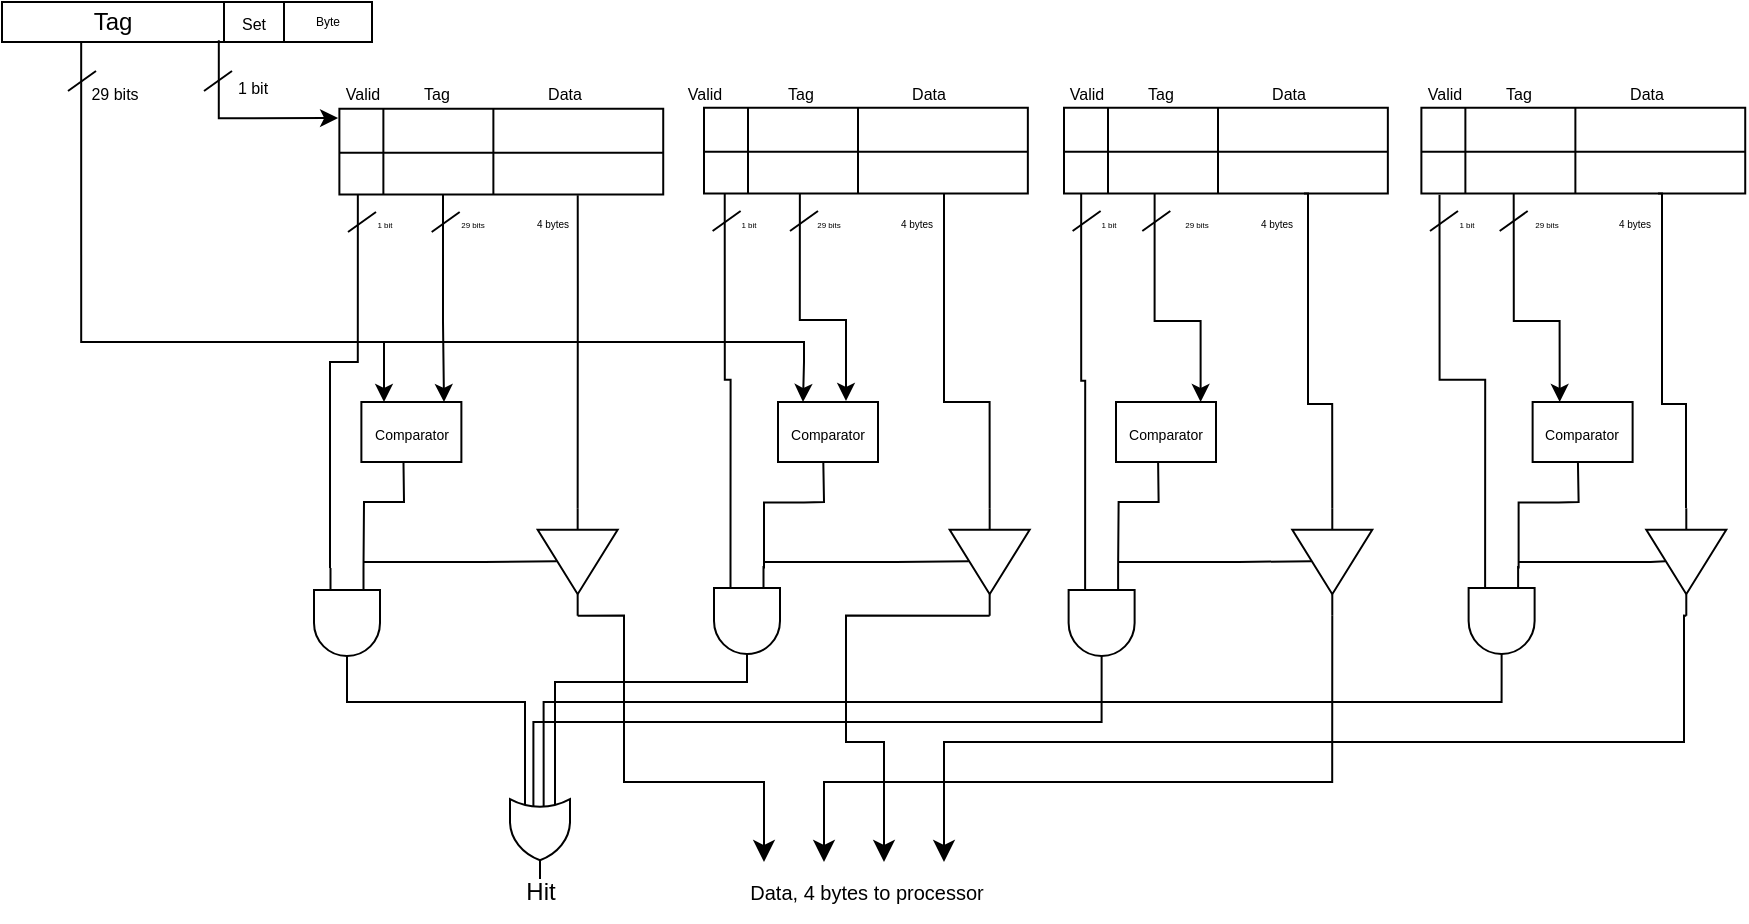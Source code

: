 <mxfile version="27.1.6">
  <diagram name="Page-1" id="LExq1lEhHm_FoBmojLbs">
    <mxGraphModel dx="992" dy="570" grid="1" gridSize="10" guides="1" tooltips="1" connect="1" arrows="1" fold="1" page="1" pageScale="1" pageWidth="850" pageHeight="1100" math="0" shadow="0">
      <root>
        <mxCell id="0" />
        <mxCell id="1" parent="0" />
        <mxCell id="OI1ush0Sum9m7_NIzRbb-33" value="" style="shape=table;startSize=0;container=1;collapsible=0;childLayout=tableLayout;" parent="1" vertex="1">
          <mxGeometry x="249" y="250" width="185" height="20" as="geometry" />
        </mxCell>
        <mxCell id="OI1ush0Sum9m7_NIzRbb-34" value="" style="shape=tableRow;horizontal=0;startSize=0;swimlaneHead=0;swimlaneBody=0;strokeColor=inherit;top=0;left=0;bottom=0;right=0;collapsible=0;dropTarget=0;fillColor=none;points=[[0,0.5],[1,0.5]];portConstraint=eastwest;" parent="OI1ush0Sum9m7_NIzRbb-33" vertex="1">
          <mxGeometry width="185" height="20" as="geometry" />
        </mxCell>
        <mxCell id="OI1ush0Sum9m7_NIzRbb-35" value="Tag" style="shape=partialRectangle;html=1;whiteSpace=wrap;connectable=0;strokeColor=inherit;overflow=hidden;fillColor=none;top=0;left=0;bottom=0;right=0;pointerEvents=1;" parent="OI1ush0Sum9m7_NIzRbb-34" vertex="1">
          <mxGeometry width="111" height="20" as="geometry">
            <mxRectangle width="111" height="20" as="alternateBounds" />
          </mxGeometry>
        </mxCell>
        <mxCell id="OI1ush0Sum9m7_NIzRbb-36" value="&lt;font style=&quot;font-size: 8px;&quot;&gt;Set&lt;/font&gt;" style="shape=partialRectangle;html=1;whiteSpace=wrap;connectable=0;strokeColor=inherit;overflow=hidden;fillColor=none;top=0;left=0;bottom=0;right=0;pointerEvents=1;" parent="OI1ush0Sum9m7_NIzRbb-34" vertex="1">
          <mxGeometry x="111" width="30" height="20" as="geometry">
            <mxRectangle width="30" height="20" as="alternateBounds" />
          </mxGeometry>
        </mxCell>
        <mxCell id="OI1ush0Sum9m7_NIzRbb-113" value="Byte" style="shape=partialRectangle;html=1;whiteSpace=wrap;connectable=0;strokeColor=inherit;overflow=hidden;fillColor=none;top=0;left=0;bottom=0;right=0;pointerEvents=1;fontSize=6;" parent="OI1ush0Sum9m7_NIzRbb-34" vertex="1">
          <mxGeometry x="141" width="44" height="20" as="geometry">
            <mxRectangle width="44" height="20" as="alternateBounds" />
          </mxGeometry>
        </mxCell>
        <mxCell id="OI1ush0Sum9m7_NIzRbb-41" value="" style="group" parent="1" vertex="1" connectable="0">
          <mxGeometry x="400" y="270" width="230" height="220" as="geometry" />
        </mxCell>
        <mxCell id="OI1ush0Sum9m7_NIzRbb-19" value="Valid" style="text;html=1;align=center;verticalAlign=middle;resizable=0;points=[];autosize=1;strokeColor=none;fillColor=none;fontSize=8;" parent="OI1ush0Sum9m7_NIzRbb-41" vertex="1">
          <mxGeometry x="9" y="16" width="40" height="20" as="geometry" />
        </mxCell>
        <mxCell id="OI1ush0Sum9m7_NIzRbb-20" value="Tag" style="text;html=1;align=center;verticalAlign=middle;resizable=0;points=[];autosize=1;strokeColor=none;fillColor=none;fontSize=8;" parent="OI1ush0Sum9m7_NIzRbb-41" vertex="1">
          <mxGeometry x="45.999" y="16" width="40" height="20" as="geometry" />
        </mxCell>
        <mxCell id="OI1ush0Sum9m7_NIzRbb-21" value="Data" style="text;html=1;align=center;verticalAlign=middle;resizable=0;points=[];autosize=1;strokeColor=none;fillColor=none;fontSize=8;" parent="OI1ush0Sum9m7_NIzRbb-41" vertex="1">
          <mxGeometry x="109.996" y="16" width="40" height="20" as="geometry" />
        </mxCell>
        <mxCell id="OI1ush0Sum9m7_NIzRbb-40" value="" style="group" parent="OI1ush0Sum9m7_NIzRbb-41" vertex="1" connectable="0">
          <mxGeometry x="17.692" y="33.333" width="212.308" height="176.667" as="geometry" />
        </mxCell>
        <mxCell id="OI1ush0Sum9m7_NIzRbb-6" value="" style="shape=table;startSize=0;container=1;collapsible=0;childLayout=tableLayout;fontSize=16;" parent="OI1ush0Sum9m7_NIzRbb-40" vertex="1">
          <mxGeometry width="161.923" height="42.889" as="geometry" />
        </mxCell>
        <mxCell id="OI1ush0Sum9m7_NIzRbb-7" value="" style="shape=tableRow;horizontal=0;startSize=0;swimlaneHead=0;swimlaneBody=0;strokeColor=inherit;top=0;left=0;bottom=0;right=0;collapsible=0;dropTarget=0;fillColor=none;points=[[0,0.5],[1,0.5]];portConstraint=eastwest;fontSize=16;" parent="OI1ush0Sum9m7_NIzRbb-6" vertex="1">
          <mxGeometry width="161.923" height="22" as="geometry" />
        </mxCell>
        <mxCell id="OI1ush0Sum9m7_NIzRbb-8" value="" style="shape=partialRectangle;html=1;whiteSpace=wrap;connectable=0;strokeColor=inherit;overflow=hidden;fillColor=none;top=0;left=0;bottom=0;right=0;pointerEvents=1;fontSize=16;" parent="OI1ush0Sum9m7_NIzRbb-7" vertex="1">
          <mxGeometry width="22" height="22" as="geometry">
            <mxRectangle width="22" height="22" as="alternateBounds" />
          </mxGeometry>
        </mxCell>
        <mxCell id="OI1ush0Sum9m7_NIzRbb-9" value="" style="shape=partialRectangle;html=1;whiteSpace=wrap;connectable=0;strokeColor=inherit;overflow=hidden;fillColor=none;top=0;left=0;bottom=0;right=0;pointerEvents=1;fontSize=16;" parent="OI1ush0Sum9m7_NIzRbb-7" vertex="1">
          <mxGeometry x="22" width="55" height="22" as="geometry">
            <mxRectangle width="55" height="22" as="alternateBounds" />
          </mxGeometry>
        </mxCell>
        <mxCell id="OI1ush0Sum9m7_NIzRbb-10" value="" style="shape=partialRectangle;html=1;whiteSpace=wrap;connectable=0;strokeColor=inherit;overflow=hidden;fillColor=none;top=0;left=0;bottom=0;right=0;pointerEvents=1;fontSize=16;" parent="OI1ush0Sum9m7_NIzRbb-7" vertex="1">
          <mxGeometry x="77" width="85" height="22" as="geometry">
            <mxRectangle width="85" height="22" as="alternateBounds" />
          </mxGeometry>
        </mxCell>
        <mxCell id="OI1ush0Sum9m7_NIzRbb-15" value="" style="shape=tableRow;horizontal=0;startSize=0;swimlaneHead=0;swimlaneBody=0;strokeColor=inherit;top=0;left=0;bottom=0;right=0;collapsible=0;dropTarget=0;fillColor=none;points=[[0,0.5],[1,0.5]];portConstraint=eastwest;fontSize=16;" parent="OI1ush0Sum9m7_NIzRbb-6" vertex="1">
          <mxGeometry y="22" width="161.923" height="21" as="geometry" />
        </mxCell>
        <mxCell id="OI1ush0Sum9m7_NIzRbb-16" value="" style="shape=partialRectangle;html=1;whiteSpace=wrap;connectable=0;strokeColor=inherit;overflow=hidden;fillColor=none;top=0;left=0;bottom=0;right=0;pointerEvents=1;fontSize=16;" parent="OI1ush0Sum9m7_NIzRbb-15" vertex="1">
          <mxGeometry width="22" height="21" as="geometry">
            <mxRectangle width="22" height="21" as="alternateBounds" />
          </mxGeometry>
        </mxCell>
        <mxCell id="OI1ush0Sum9m7_NIzRbb-17" value="" style="shape=partialRectangle;html=1;whiteSpace=wrap;connectable=0;strokeColor=inherit;overflow=hidden;fillColor=none;top=0;left=0;bottom=0;right=0;pointerEvents=1;fontSize=16;" parent="OI1ush0Sum9m7_NIzRbb-15" vertex="1">
          <mxGeometry x="22" width="55" height="21" as="geometry">
            <mxRectangle width="55" height="21" as="alternateBounds" />
          </mxGeometry>
        </mxCell>
        <mxCell id="OI1ush0Sum9m7_NIzRbb-18" value="" style="shape=partialRectangle;html=1;whiteSpace=wrap;connectable=0;strokeColor=inherit;overflow=hidden;fillColor=none;top=0;left=0;bottom=0;right=0;pointerEvents=1;fontSize=16;" parent="OI1ush0Sum9m7_NIzRbb-15" vertex="1">
          <mxGeometry x="77" width="85" height="21" as="geometry">
            <mxRectangle width="85" height="21" as="alternateBounds" />
          </mxGeometry>
        </mxCell>
        <mxCell id="OI1ush0Sum9m7_NIzRbb-3" value="&lt;font style=&quot;font-size: 7px;&quot;&gt;Comparator&lt;/font&gt;" style="rounded=0;whiteSpace=wrap;html=1;" parent="OI1ush0Sum9m7_NIzRbb-40" vertex="1">
          <mxGeometry x="10.998" y="146.667" width="50" height="30" as="geometry" />
        </mxCell>
        <mxCell id="OI1ush0Sum9m7_NIzRbb-116" value="4 bytes" style="text;html=1;align=center;verticalAlign=middle;resizable=0;points=[];autosize=1;strokeColor=none;fillColor=none;fontSize=5;" parent="OI1ush0Sum9m7_NIzRbb-40" vertex="1">
          <mxGeometry x="86.158" y="46.667" width="40" height="20" as="geometry" />
        </mxCell>
        <mxCell id="OI1ush0Sum9m7_NIzRbb-117" value="&lt;font style=&quot;font-size: 4px;&quot;&gt;1 bit&lt;/font&gt;" style="text;html=1;align=center;verticalAlign=middle;resizable=0;points=[];autosize=1;strokeColor=none;fillColor=none;fontSize=8;" parent="OI1ush0Sum9m7_NIzRbb-40" vertex="1">
          <mxGeometry x="7.308" y="46.667" width="30" height="20" as="geometry" />
        </mxCell>
        <mxCell id="OI1ush0Sum9m7_NIzRbb-118" value="" style="endArrow=none;html=1;rounded=0;" parent="OI1ush0Sum9m7_NIzRbb-40" edge="1">
          <mxGeometry width="50" height="50" relative="1" as="geometry">
            <mxPoint x="4.308" y="61.667" as="sourcePoint" />
            <mxPoint x="18.308" y="51.667" as="targetPoint" />
          </mxGeometry>
        </mxCell>
        <mxCell id="OI1ush0Sum9m7_NIzRbb-120" value="&lt;font style=&quot;font-size: 4px;&quot;&gt;29 bits&lt;/font&gt;" style="text;html=1;align=center;verticalAlign=middle;resizable=0;points=[];autosize=1;strokeColor=none;fillColor=none;fontSize=8;" parent="OI1ush0Sum9m7_NIzRbb-40" vertex="1">
          <mxGeometry x="46.158" y="46.667" width="40" height="20" as="geometry" />
        </mxCell>
        <mxCell id="OI1ush0Sum9m7_NIzRbb-119" value="" style="endArrow=none;html=1;rounded=0;" parent="OI1ush0Sum9m7_NIzRbb-40" edge="1">
          <mxGeometry width="50" height="50" relative="1" as="geometry">
            <mxPoint x="46.158" y="61.667" as="sourcePoint" />
            <mxPoint x="60.158" y="51.667" as="targetPoint" />
          </mxGeometry>
        </mxCell>
        <mxCell id="OI1ush0Sum9m7_NIzRbb-52" style="edgeStyle=orthogonalEdgeStyle;rounded=0;orthogonalLoop=1;jettySize=auto;html=1;exitX=0.32;exitY=1.007;exitDx=0;exitDy=0;exitPerimeter=0;" parent="1" edge="1" source="OI1ush0Sum9m7_NIzRbb-6">
          <mxGeometry relative="1" as="geometry">
            <mxPoint x="469.708" y="391.849" as="sourcePoint" />
            <mxPoint x="470" y="450" as="targetPoint" />
            <Array as="points">
              <mxPoint x="469" y="410" />
              <mxPoint x="470" y="410" />
            </Array>
          </mxGeometry>
        </mxCell>
        <mxCell id="OI1ush0Sum9m7_NIzRbb-53" value="" style="verticalLabelPosition=bottom;shadow=0;dashed=0;align=center;html=1;verticalAlign=top;shape=mxgraph.electrical.logic_gates.buffer2;rotation=90;" parent="1" vertex="1">
          <mxGeometry x="510.0" y="510" width="53.67" height="40" as="geometry" />
        </mxCell>
        <mxCell id="OI1ush0Sum9m7_NIzRbb-60" value="" style="endArrow=none;html=1;rounded=0;entryX=0.492;entryY=0.761;entryDx=0;entryDy=0;entryPerimeter=0;" parent="1" target="OI1ush0Sum9m7_NIzRbb-53" edge="1">
          <mxGeometry width="50" height="50" relative="1" as="geometry">
            <mxPoint x="430" y="530" as="sourcePoint" />
            <mxPoint x="564" y="531" as="targetPoint" />
            <Array as="points">
              <mxPoint x="490" y="530" />
            </Array>
          </mxGeometry>
        </mxCell>
        <mxCell id="OI1ush0Sum9m7_NIzRbb-64" value="" style="endArrow=none;html=1;rounded=0;" parent="1" edge="1">
          <mxGeometry width="50" height="50" relative="1" as="geometry">
            <mxPoint x="350" y="294.5" as="sourcePoint" />
            <mxPoint x="364" y="284.5" as="targetPoint" />
          </mxGeometry>
        </mxCell>
        <mxCell id="OI1ush0Sum9m7_NIzRbb-65" value="1 bit" style="text;html=1;align=center;verticalAlign=middle;resizable=0;points=[];autosize=1;strokeColor=none;fillColor=none;fontSize=8;" parent="1" vertex="1">
          <mxGeometry x="354" y="282.83" width="40" height="20" as="geometry" />
        </mxCell>
        <mxCell id="HSr_1RYZODbHexCvH2bF-85" style="edgeStyle=orthogonalEdgeStyle;rounded=0;orthogonalLoop=1;jettySize=auto;html=1;" edge="1" parent="1">
          <mxGeometry relative="1" as="geometry">
            <mxPoint x="440" y="450" as="targetPoint" />
            <mxPoint x="450" y="420" as="sourcePoint" />
          </mxGeometry>
        </mxCell>
        <mxCell id="OI1ush0Sum9m7_NIzRbb-68" value="29 bits" style="text;html=1;align=center;verticalAlign=middle;resizable=0;points=[];autosize=1;strokeColor=none;fillColor=none;fontSize=8;" parent="1" vertex="1">
          <mxGeometry x="280" y="285.5" width="50" height="20" as="geometry" />
        </mxCell>
        <mxCell id="OI1ush0Sum9m7_NIzRbb-69" value="" style="endArrow=none;html=1;rounded=0;" parent="1" edge="1">
          <mxGeometry width="50" height="50" relative="1" as="geometry">
            <mxPoint x="282" y="294.5" as="sourcePoint" />
            <mxPoint x="296" y="284.5" as="targetPoint" />
          </mxGeometry>
        </mxCell>
        <mxCell id="OI1ush0Sum9m7_NIzRbb-70" value="Hit" style="text;html=1;align=center;verticalAlign=middle;resizable=0;points=[];autosize=1;strokeColor=none;fillColor=none;" parent="1" vertex="1">
          <mxGeometry x="498" y="680" width="40" height="30" as="geometry" />
        </mxCell>
        <mxCell id="OI1ush0Sum9m7_NIzRbb-75" value="Data, 4 bytes to processor" style="text;html=1;align=center;verticalAlign=middle;resizable=0;points=[];autosize=1;strokeColor=none;fillColor=none;fontSize=10;" parent="1" vertex="1">
          <mxGeometry x="610.96" y="680" width="140" height="30" as="geometry" />
        </mxCell>
        <mxCell id="OI1ush0Sum9m7_NIzRbb-77" value="" style="edgeStyle=segmentEdgeStyle;endArrow=classic;html=1;curved=0;rounded=0;endSize=8;startSize=8;exitX=1;exitY=0.5;exitDx=0;exitDy=0;entryX=0.135;entryY=0.001;entryDx=0;entryDy=0;entryPerimeter=0;" parent="1" source="OI1ush0Sum9m7_NIzRbb-53" target="OI1ush0Sum9m7_NIzRbb-75" edge="1">
          <mxGeometry width="50" height="50" relative="1" as="geometry">
            <mxPoint x="555.805" y="556.835" as="sourcePoint" />
            <mxPoint x="636.997" y="680" as="targetPoint" />
            <Array as="points">
              <mxPoint x="560" y="557" />
              <mxPoint x="560" y="640" />
              <mxPoint x="630" y="640" />
              <mxPoint x="630" y="680" />
            </Array>
          </mxGeometry>
        </mxCell>
        <mxCell id="OI1ush0Sum9m7_NIzRbb-78" value="" style="verticalLabelPosition=bottom;shadow=0;dashed=0;align=center;html=1;verticalAlign=top;shape=mxgraph.electrical.logic_gates.logic_gate;operation=and;rotation=90;" parent="1" vertex="1">
          <mxGeometry x="394" y="544" width="55" height="33" as="geometry" />
        </mxCell>
        <mxCell id="OI1ush0Sum9m7_NIzRbb-80" value="" style="endArrow=none;html=1;rounded=0;entryX=0.421;entryY=0.992;entryDx=0;entryDy=0;exitX=0;exitY=0.25;exitDx=0;exitDy=0;exitPerimeter=0;entryPerimeter=0;" parent="1" source="OI1ush0Sum9m7_NIzRbb-78" edge="1">
          <mxGeometry width="50" height="50" relative="1" as="geometry">
            <mxPoint x="430.75" y="533" as="sourcePoint" />
            <mxPoint x="449.74" y="479.76" as="targetPoint" />
            <Array as="points">
              <mxPoint x="430" y="500" />
              <mxPoint x="450" y="500" />
            </Array>
          </mxGeometry>
        </mxCell>
        <mxCell id="HSr_1RYZODbHexCvH2bF-2" style="edgeStyle=orthogonalEdgeStyle;rounded=0;orthogonalLoop=1;jettySize=auto;html=1;entryX=-0.004;entryY=0.11;entryDx=0;entryDy=0;entryPerimeter=0;exitX=0.586;exitY=0.957;exitDx=0;exitDy=0;exitPerimeter=0;" edge="1" parent="1" source="OI1ush0Sum9m7_NIzRbb-34" target="OI1ush0Sum9m7_NIzRbb-6">
          <mxGeometry relative="1" as="geometry" />
        </mxCell>
        <mxCell id="HSr_1RYZODbHexCvH2bF-38" style="edgeStyle=orthogonalEdgeStyle;rounded=0;orthogonalLoop=1;jettySize=auto;html=1;exitX=0.73;exitY=0.945;exitDx=0;exitDy=0;entryX=0;entryY=0.5;entryDx=0;entryDy=0;endArrow=none;startFill=0;exitPerimeter=0;" edge="1" parent="1" source="HSr_1RYZODbHexCvH2bF-98" target="HSr_1RYZODbHexCvH2bF-66">
          <mxGeometry relative="1" as="geometry">
            <mxPoint x="741" y="449.5" as="targetPoint" />
            <mxPoint x="720.135" y="390.222" as="sourcePoint" />
            <Array as="points">
              <mxPoint x="720" y="345" />
              <mxPoint x="720" y="450" />
              <mxPoint x="743" y="450" />
            </Array>
          </mxGeometry>
        </mxCell>
        <mxCell id="HSr_1RYZODbHexCvH2bF-59" style="edgeStyle=orthogonalEdgeStyle;rounded=0;orthogonalLoop=1;jettySize=auto;html=1;exitX=0.296;exitY=0.959;exitDx=0;exitDy=0;exitPerimeter=0;" edge="1" parent="1" source="HSr_1RYZODbHexCvH2bF-98">
          <mxGeometry relative="1" as="geometry">
            <mxPoint x="647.593" y="390.946" as="sourcePoint" />
            <mxPoint x="671" y="449.5" as="targetPoint" />
            <Array as="points">
              <mxPoint x="648" y="409" />
              <mxPoint x="671" y="409" />
            </Array>
          </mxGeometry>
        </mxCell>
        <mxCell id="HSr_1RYZODbHexCvH2bF-62" value="&lt;font style=&quot;font-size: 7px;&quot;&gt;Comparator&lt;/font&gt;" style="rounded=0;whiteSpace=wrap;html=1;" vertex="1" parent="1">
          <mxGeometry x="637" y="450" width="50" height="30" as="geometry" />
        </mxCell>
        <mxCell id="HSr_1RYZODbHexCvH2bF-63" style="edgeStyle=orthogonalEdgeStyle;rounded=0;orthogonalLoop=1;jettySize=auto;html=1;exitX=0.214;exitY=1.019;exitDx=0;exitDy=0;exitPerimeter=0;entryX=0.25;entryY=0;entryDx=0;entryDy=0;" edge="1" parent="1" source="OI1ush0Sum9m7_NIzRbb-34" target="HSr_1RYZODbHexCvH2bF-62">
          <mxGeometry relative="1" as="geometry">
            <mxPoint x="590" y="430" as="targetPoint" />
            <Array as="points">
              <mxPoint x="289" y="420" />
              <mxPoint x="650" y="420" />
              <mxPoint x="650" y="430" />
            </Array>
          </mxGeometry>
        </mxCell>
        <mxCell id="OI1ush0Sum9m7_NIzRbb-28" style="edgeStyle=orthogonalEdgeStyle;rounded=0;orthogonalLoop=1;jettySize=auto;html=1;exitX=0.736;exitY=1.012;exitDx=0;exitDy=0;exitPerimeter=0;entryX=0;entryY=0.5;entryDx=0;entryDy=0;endArrow=none;startFill=0;" parent="1" source="OI1ush0Sum9m7_NIzRbb-15" edge="1" target="OI1ush0Sum9m7_NIzRbb-53">
          <mxGeometry relative="1" as="geometry">
            <mxPoint x="540" y="500" as="targetPoint" />
            <mxPoint x="526.998" y="392.222" as="sourcePoint" />
            <Array as="points">
              <mxPoint x="537" y="392" />
              <mxPoint x="537" y="392" />
            </Array>
          </mxGeometry>
        </mxCell>
        <mxCell id="HSr_1RYZODbHexCvH2bF-66" value="" style="verticalLabelPosition=bottom;shadow=0;dashed=0;align=center;html=1;verticalAlign=top;shape=mxgraph.electrical.logic_gates.buffer2;rotation=90;" vertex="1" parent="1">
          <mxGeometry x="716" y="509.995" width="53.67" height="40" as="geometry" />
        </mxCell>
        <mxCell id="HSr_1RYZODbHexCvH2bF-67" value="" style="endArrow=none;html=1;rounded=0;entryX=0.492;entryY=0.761;entryDx=0;entryDy=0;entryPerimeter=0;" edge="1" parent="1" target="HSr_1RYZODbHexCvH2bF-66">
          <mxGeometry width="50" height="50" relative="1" as="geometry">
            <mxPoint x="630" y="530" as="sourcePoint" />
            <mxPoint x="770" y="530.995" as="targetPoint" />
            <Array as="points">
              <mxPoint x="696" y="529.995" />
            </Array>
          </mxGeometry>
        </mxCell>
        <mxCell id="HSr_1RYZODbHexCvH2bF-69" value="" style="edgeStyle=segmentEdgeStyle;endArrow=classic;html=1;curved=0;rounded=0;endSize=8;startSize=8;exitX=1;exitY=0.5;exitDx=0;exitDy=0;" edge="1" parent="1" source="HSr_1RYZODbHexCvH2bF-66">
          <mxGeometry width="50" height="50" relative="1" as="geometry">
            <mxPoint x="775" y="559.995" as="sourcePoint" />
            <mxPoint x="690" y="680" as="targetPoint" />
            <Array as="points">
              <mxPoint x="671" y="557" />
              <mxPoint x="671" y="620" />
              <mxPoint x="690" y="620" />
              <mxPoint x="690" y="680" />
            </Array>
          </mxGeometry>
        </mxCell>
        <mxCell id="HSr_1RYZODbHexCvH2bF-71" value="" style="verticalLabelPosition=bottom;shadow=0;dashed=0;align=center;html=1;verticalAlign=top;shape=mxgraph.electrical.logic_gates.logic_gate;operation=and;rotation=90;" vertex="1" parent="1">
          <mxGeometry x="594" y="543.005" width="55" height="33" as="geometry" />
        </mxCell>
        <mxCell id="HSr_1RYZODbHexCvH2bF-74" value="" style="endArrow=none;html=1;rounded=0;exitX=0;exitY=0.25;exitDx=0;exitDy=0;exitPerimeter=0;entryX=0.453;entryY=0.991;entryDx=0;entryDy=0;entryPerimeter=0;" edge="1" parent="1" target="HSr_1RYZODbHexCvH2bF-62">
          <mxGeometry width="50" height="50" relative="1" as="geometry">
            <mxPoint x="630" y="533.24" as="sourcePoint" />
            <mxPoint x="660" y="480" as="targetPoint" />
            <Array as="points">
              <mxPoint x="630" y="500.24" />
              <mxPoint x="650" y="500.24" />
              <mxPoint x="660" y="500" />
            </Array>
          </mxGeometry>
        </mxCell>
        <mxCell id="HSr_1RYZODbHexCvH2bF-76" value="" style="verticalLabelPosition=bottom;shadow=0;dashed=0;align=center;html=1;verticalAlign=top;shape=mxgraph.electrical.logic_gates.logic_gate;operation=or;rotation=90;" vertex="1" parent="1">
          <mxGeometry x="494.5" y="650" width="47" height="30" as="geometry" />
        </mxCell>
        <mxCell id="HSr_1RYZODbHexCvH2bF-81" style="rounded=0;orthogonalLoop=1;jettySize=auto;html=1;entryX=0;entryY=0.25;entryDx=0;entryDy=0;entryPerimeter=0;exitX=1;exitY=0.5;exitDx=0;exitDy=0;exitPerimeter=0;endArrow=none;startFill=0;edgeStyle=orthogonalEdgeStyle;" edge="1" parent="1" source="HSr_1RYZODbHexCvH2bF-71" target="HSr_1RYZODbHexCvH2bF-76">
          <mxGeometry relative="1" as="geometry">
            <mxPoint x="610" y="590" as="sourcePoint" />
            <Array as="points">
              <mxPoint x="621" y="590" />
              <mxPoint x="525" y="590" />
            </Array>
          </mxGeometry>
        </mxCell>
        <mxCell id="HSr_1RYZODbHexCvH2bF-82" style="edgeStyle=orthogonalEdgeStyle;rounded=0;orthogonalLoop=1;jettySize=auto;html=1;entryX=0;entryY=0.75;entryDx=0;entryDy=0;entryPerimeter=0;endArrow=none;startFill=0;exitX=1;exitY=0.5;exitDx=0;exitDy=0;exitPerimeter=0;" edge="1" parent="1" source="OI1ush0Sum9m7_NIzRbb-78" target="HSr_1RYZODbHexCvH2bF-76">
          <mxGeometry relative="1" as="geometry">
            <Array as="points">
              <mxPoint x="422" y="600" />
              <mxPoint x="510" y="600" />
            </Array>
          </mxGeometry>
        </mxCell>
        <mxCell id="wfz9u2H3TXvYoYwYF7GN-1" style="edgeStyle=orthogonalEdgeStyle;rounded=0;orthogonalLoop=1;jettySize=auto;html=1;endArrow=none;startFill=0;exitX=0.057;exitY=0.995;exitDx=0;exitDy=0;exitPerimeter=0;entryX=0;entryY=0.75;entryDx=0;entryDy=0;entryPerimeter=0;" edge="1" parent="1" source="OI1ush0Sum9m7_NIzRbb-15" target="OI1ush0Sum9m7_NIzRbb-78">
          <mxGeometry relative="1" as="geometry">
            <mxPoint x="410" y="530" as="targetPoint" />
            <Array as="points">
              <mxPoint x="427" y="430" />
              <mxPoint x="413" y="430" />
              <mxPoint x="413" y="533" />
            </Array>
          </mxGeometry>
        </mxCell>
        <mxCell id="HSr_1RYZODbHexCvH2bF-90" value="Valid" style="text;html=1;align=center;verticalAlign=middle;resizable=0;points=[];autosize=1;strokeColor=none;fillColor=none;fontSize=8;" vertex="1" parent="1">
          <mxGeometry x="580" y="285.5" width="40" height="20" as="geometry" />
        </mxCell>
        <mxCell id="HSr_1RYZODbHexCvH2bF-91" value="Tag" style="text;html=1;align=center;verticalAlign=middle;resizable=0;points=[];autosize=1;strokeColor=none;fillColor=none;fontSize=8;" vertex="1" parent="1">
          <mxGeometry x="628.309" y="285.5" width="40" height="20" as="geometry" />
        </mxCell>
        <mxCell id="HSr_1RYZODbHexCvH2bF-92" value="Data" style="text;html=1;align=center;verticalAlign=middle;resizable=0;points=[];autosize=1;strokeColor=none;fillColor=none;fontSize=8;" vertex="1" parent="1">
          <mxGeometry x="692.306" y="285.5" width="40" height="20" as="geometry" />
        </mxCell>
        <mxCell id="HSr_1RYZODbHexCvH2bF-93" value="" style="shape=table;startSize=0;container=1;collapsible=0;childLayout=tableLayout;fontSize=16;" vertex="1" parent="1">
          <mxGeometry x="600.002" y="302.833" width="161.923" height="42.889" as="geometry" />
        </mxCell>
        <mxCell id="HSr_1RYZODbHexCvH2bF-94" value="" style="shape=tableRow;horizontal=0;startSize=0;swimlaneHead=0;swimlaneBody=0;strokeColor=inherit;top=0;left=0;bottom=0;right=0;collapsible=0;dropTarget=0;fillColor=none;points=[[0,0.5],[1,0.5]];portConstraint=eastwest;fontSize=16;" vertex="1" parent="HSr_1RYZODbHexCvH2bF-93">
          <mxGeometry width="161.923" height="22" as="geometry" />
        </mxCell>
        <mxCell id="HSr_1RYZODbHexCvH2bF-95" value="" style="shape=partialRectangle;html=1;whiteSpace=wrap;connectable=0;strokeColor=inherit;overflow=hidden;fillColor=none;top=0;left=0;bottom=0;right=0;pointerEvents=1;fontSize=16;" vertex="1" parent="HSr_1RYZODbHexCvH2bF-94">
          <mxGeometry width="22" height="22" as="geometry">
            <mxRectangle width="22" height="22" as="alternateBounds" />
          </mxGeometry>
        </mxCell>
        <mxCell id="HSr_1RYZODbHexCvH2bF-96" value="" style="shape=partialRectangle;html=1;whiteSpace=wrap;connectable=0;strokeColor=inherit;overflow=hidden;fillColor=none;top=0;left=0;bottom=0;right=0;pointerEvents=1;fontSize=16;" vertex="1" parent="HSr_1RYZODbHexCvH2bF-94">
          <mxGeometry x="22" width="55" height="22" as="geometry">
            <mxRectangle width="55" height="22" as="alternateBounds" />
          </mxGeometry>
        </mxCell>
        <mxCell id="HSr_1RYZODbHexCvH2bF-97" value="" style="shape=partialRectangle;html=1;whiteSpace=wrap;connectable=0;strokeColor=inherit;overflow=hidden;fillColor=none;top=0;left=0;bottom=0;right=0;pointerEvents=1;fontSize=16;" vertex="1" parent="HSr_1RYZODbHexCvH2bF-94">
          <mxGeometry x="77" width="85" height="22" as="geometry">
            <mxRectangle width="85" height="22" as="alternateBounds" />
          </mxGeometry>
        </mxCell>
        <mxCell id="HSr_1RYZODbHexCvH2bF-98" value="" style="shape=tableRow;horizontal=0;startSize=0;swimlaneHead=0;swimlaneBody=0;strokeColor=inherit;top=0;left=0;bottom=0;right=0;collapsible=0;dropTarget=0;fillColor=none;points=[[0,0.5],[1,0.5]];portConstraint=eastwest;fontSize=16;" vertex="1" parent="HSr_1RYZODbHexCvH2bF-93">
          <mxGeometry y="22" width="161.923" height="21" as="geometry" />
        </mxCell>
        <mxCell id="HSr_1RYZODbHexCvH2bF-99" value="" style="shape=partialRectangle;html=1;whiteSpace=wrap;connectable=0;strokeColor=inherit;overflow=hidden;fillColor=none;top=0;left=0;bottom=0;right=0;pointerEvents=1;fontSize=16;" vertex="1" parent="HSr_1RYZODbHexCvH2bF-98">
          <mxGeometry width="22" height="21" as="geometry">
            <mxRectangle width="22" height="21" as="alternateBounds" />
          </mxGeometry>
        </mxCell>
        <mxCell id="HSr_1RYZODbHexCvH2bF-100" value="" style="shape=partialRectangle;html=1;whiteSpace=wrap;connectable=0;strokeColor=inherit;overflow=hidden;fillColor=none;top=0;left=0;bottom=0;right=0;pointerEvents=1;fontSize=16;" vertex="1" parent="HSr_1RYZODbHexCvH2bF-98">
          <mxGeometry x="22" width="55" height="21" as="geometry">
            <mxRectangle width="55" height="21" as="alternateBounds" />
          </mxGeometry>
        </mxCell>
        <mxCell id="HSr_1RYZODbHexCvH2bF-101" value="" style="shape=partialRectangle;html=1;whiteSpace=wrap;connectable=0;strokeColor=inherit;overflow=hidden;fillColor=none;top=0;left=0;bottom=0;right=0;pointerEvents=1;fontSize=16;" vertex="1" parent="HSr_1RYZODbHexCvH2bF-98">
          <mxGeometry x="77" width="85" height="21" as="geometry">
            <mxRectangle width="85" height="21" as="alternateBounds" />
          </mxGeometry>
        </mxCell>
        <mxCell id="HSr_1RYZODbHexCvH2bF-102" value="4 bytes" style="text;html=1;align=center;verticalAlign=middle;resizable=0;points=[];autosize=1;strokeColor=none;fillColor=none;fontSize=5;" vertex="1" parent="1">
          <mxGeometry x="686.16" y="349.5" width="40" height="20" as="geometry" />
        </mxCell>
        <mxCell id="HSr_1RYZODbHexCvH2bF-103" value="&lt;font style=&quot;font-size: 4px;&quot;&gt;1 bit&lt;/font&gt;" style="text;html=1;align=center;verticalAlign=middle;resizable=0;points=[];autosize=1;strokeColor=none;fillColor=none;fontSize=8;" vertex="1" parent="1">
          <mxGeometry x="607.31" y="349.5" width="30" height="20" as="geometry" />
        </mxCell>
        <mxCell id="HSr_1RYZODbHexCvH2bF-104" value="" style="endArrow=none;html=1;rounded=0;" edge="1" parent="1">
          <mxGeometry width="50" height="50" relative="1" as="geometry">
            <mxPoint x="604.31" y="364.5" as="sourcePoint" />
            <mxPoint x="618.31" y="354.5" as="targetPoint" />
          </mxGeometry>
        </mxCell>
        <mxCell id="HSr_1RYZODbHexCvH2bF-105" value="&lt;font style=&quot;font-size: 4px;&quot;&gt;29 bits&lt;/font&gt;" style="text;html=1;align=center;verticalAlign=middle;resizable=0;points=[];autosize=1;strokeColor=none;fillColor=none;fontSize=8;" vertex="1" parent="1">
          <mxGeometry x="642" y="349.5" width="40" height="20" as="geometry" />
        </mxCell>
        <mxCell id="HSr_1RYZODbHexCvH2bF-106" value="" style="endArrow=none;html=1;rounded=0;" edge="1" parent="1">
          <mxGeometry width="50" height="50" relative="1" as="geometry">
            <mxPoint x="643" y="364.5" as="sourcePoint" />
            <mxPoint x="657" y="354.5" as="targetPoint" />
          </mxGeometry>
        </mxCell>
        <mxCell id="HSr_1RYZODbHexCvH2bF-107" value="Valid" style="text;html=1;align=center;verticalAlign=middle;resizable=0;points=[];autosize=1;strokeColor=none;fillColor=none;fontSize=8;" vertex="1" parent="1">
          <mxGeometry x="771.31" y="285.5" width="40" height="20" as="geometry" />
        </mxCell>
        <mxCell id="HSr_1RYZODbHexCvH2bF-108" value="Tag" style="text;html=1;align=center;verticalAlign=middle;resizable=0;points=[];autosize=1;strokeColor=none;fillColor=none;fontSize=8;" vertex="1" parent="1">
          <mxGeometry x="808.309" y="285.5" width="40" height="20" as="geometry" />
        </mxCell>
        <mxCell id="HSr_1RYZODbHexCvH2bF-109" value="Data" style="text;html=1;align=center;verticalAlign=middle;resizable=0;points=[];autosize=1;strokeColor=none;fillColor=none;fontSize=8;" vertex="1" parent="1">
          <mxGeometry x="872.306" y="285.5" width="40" height="20" as="geometry" />
        </mxCell>
        <mxCell id="HSr_1RYZODbHexCvH2bF-110" value="" style="shape=table;startSize=0;container=1;collapsible=0;childLayout=tableLayout;fontSize=16;" vertex="1" parent="1">
          <mxGeometry x="780.002" y="302.833" width="161.923" height="42.889" as="geometry" />
        </mxCell>
        <mxCell id="HSr_1RYZODbHexCvH2bF-111" value="" style="shape=tableRow;horizontal=0;startSize=0;swimlaneHead=0;swimlaneBody=0;strokeColor=inherit;top=0;left=0;bottom=0;right=0;collapsible=0;dropTarget=0;fillColor=none;points=[[0,0.5],[1,0.5]];portConstraint=eastwest;fontSize=16;" vertex="1" parent="HSr_1RYZODbHexCvH2bF-110">
          <mxGeometry width="161.923" height="22" as="geometry" />
        </mxCell>
        <mxCell id="HSr_1RYZODbHexCvH2bF-112" value="" style="shape=partialRectangle;html=1;whiteSpace=wrap;connectable=0;strokeColor=inherit;overflow=hidden;fillColor=none;top=0;left=0;bottom=0;right=0;pointerEvents=1;fontSize=16;" vertex="1" parent="HSr_1RYZODbHexCvH2bF-111">
          <mxGeometry width="22" height="22" as="geometry">
            <mxRectangle width="22" height="22" as="alternateBounds" />
          </mxGeometry>
        </mxCell>
        <mxCell id="HSr_1RYZODbHexCvH2bF-113" value="" style="shape=partialRectangle;html=1;whiteSpace=wrap;connectable=0;strokeColor=inherit;overflow=hidden;fillColor=none;top=0;left=0;bottom=0;right=0;pointerEvents=1;fontSize=16;" vertex="1" parent="HSr_1RYZODbHexCvH2bF-111">
          <mxGeometry x="22" width="55" height="22" as="geometry">
            <mxRectangle width="55" height="22" as="alternateBounds" />
          </mxGeometry>
        </mxCell>
        <mxCell id="HSr_1RYZODbHexCvH2bF-114" value="" style="shape=partialRectangle;html=1;whiteSpace=wrap;connectable=0;strokeColor=inherit;overflow=hidden;fillColor=none;top=0;left=0;bottom=0;right=0;pointerEvents=1;fontSize=16;" vertex="1" parent="HSr_1RYZODbHexCvH2bF-111">
          <mxGeometry x="77" width="85" height="22" as="geometry">
            <mxRectangle width="85" height="22" as="alternateBounds" />
          </mxGeometry>
        </mxCell>
        <mxCell id="HSr_1RYZODbHexCvH2bF-115" value="" style="shape=tableRow;horizontal=0;startSize=0;swimlaneHead=0;swimlaneBody=0;strokeColor=inherit;top=0;left=0;bottom=0;right=0;collapsible=0;dropTarget=0;fillColor=none;points=[[0,0.5],[1,0.5]];portConstraint=eastwest;fontSize=16;" vertex="1" parent="HSr_1RYZODbHexCvH2bF-110">
          <mxGeometry y="22" width="161.923" height="21" as="geometry" />
        </mxCell>
        <mxCell id="HSr_1RYZODbHexCvH2bF-116" value="" style="shape=partialRectangle;html=1;whiteSpace=wrap;connectable=0;strokeColor=inherit;overflow=hidden;fillColor=none;top=0;left=0;bottom=0;right=0;pointerEvents=1;fontSize=16;" vertex="1" parent="HSr_1RYZODbHexCvH2bF-115">
          <mxGeometry width="22" height="21" as="geometry">
            <mxRectangle width="22" height="21" as="alternateBounds" />
          </mxGeometry>
        </mxCell>
        <mxCell id="HSr_1RYZODbHexCvH2bF-117" value="" style="shape=partialRectangle;html=1;whiteSpace=wrap;connectable=0;strokeColor=inherit;overflow=hidden;fillColor=none;top=0;left=0;bottom=0;right=0;pointerEvents=1;fontSize=16;" vertex="1" parent="HSr_1RYZODbHexCvH2bF-115">
          <mxGeometry x="22" width="55" height="21" as="geometry">
            <mxRectangle width="55" height="21" as="alternateBounds" />
          </mxGeometry>
        </mxCell>
        <mxCell id="HSr_1RYZODbHexCvH2bF-118" value="" style="shape=partialRectangle;html=1;whiteSpace=wrap;connectable=0;strokeColor=inherit;overflow=hidden;fillColor=none;top=0;left=0;bottom=0;right=0;pointerEvents=1;fontSize=16;" vertex="1" parent="HSr_1RYZODbHexCvH2bF-115">
          <mxGeometry x="77" width="85" height="21" as="geometry">
            <mxRectangle width="85" height="21" as="alternateBounds" />
          </mxGeometry>
        </mxCell>
        <mxCell id="HSr_1RYZODbHexCvH2bF-119" value="4 bytes" style="text;html=1;align=center;verticalAlign=middle;resizable=0;points=[];autosize=1;strokeColor=none;fillColor=none;fontSize=5;" vertex="1" parent="1">
          <mxGeometry x="866.16" y="349.5" width="40" height="20" as="geometry" />
        </mxCell>
        <mxCell id="HSr_1RYZODbHexCvH2bF-120" value="&lt;font style=&quot;font-size: 4px;&quot;&gt;1 bit&lt;/font&gt;" style="text;html=1;align=center;verticalAlign=middle;resizable=0;points=[];autosize=1;strokeColor=none;fillColor=none;fontSize=8;" vertex="1" parent="1">
          <mxGeometry x="787.31" y="349.5" width="30" height="20" as="geometry" />
        </mxCell>
        <mxCell id="HSr_1RYZODbHexCvH2bF-121" value="" style="endArrow=none;html=1;rounded=0;" edge="1" parent="1">
          <mxGeometry width="50" height="50" relative="1" as="geometry">
            <mxPoint x="784.31" y="364.5" as="sourcePoint" />
            <mxPoint x="798.31" y="354.5" as="targetPoint" />
          </mxGeometry>
        </mxCell>
        <mxCell id="HSr_1RYZODbHexCvH2bF-122" value="&lt;font style=&quot;font-size: 4px;&quot;&gt;29 bits&lt;/font&gt;" style="text;html=1;align=center;verticalAlign=middle;resizable=0;points=[];autosize=1;strokeColor=none;fillColor=none;fontSize=8;" vertex="1" parent="1">
          <mxGeometry x="826.16" y="349.5" width="40" height="20" as="geometry" />
        </mxCell>
        <mxCell id="HSr_1RYZODbHexCvH2bF-123" value="" style="endArrow=none;html=1;rounded=0;" edge="1" parent="1">
          <mxGeometry width="50" height="50" relative="1" as="geometry">
            <mxPoint x="819.16" y="364.5" as="sourcePoint" />
            <mxPoint x="833.16" y="354.5" as="targetPoint" />
          </mxGeometry>
        </mxCell>
        <mxCell id="HSr_1RYZODbHexCvH2bF-124" value="Valid" style="text;html=1;align=center;verticalAlign=middle;resizable=0;points=[];autosize=1;strokeColor=none;fillColor=none;fontSize=8;" vertex="1" parent="1">
          <mxGeometry x="950" y="285.5" width="40" height="20" as="geometry" />
        </mxCell>
        <mxCell id="HSr_1RYZODbHexCvH2bF-125" value="Tag" style="text;html=1;align=center;verticalAlign=middle;resizable=0;points=[];autosize=1;strokeColor=none;fillColor=none;fontSize=8;" vertex="1" parent="1">
          <mxGeometry x="986.999" y="285.5" width="40" height="20" as="geometry" />
        </mxCell>
        <mxCell id="HSr_1RYZODbHexCvH2bF-126" value="Data" style="text;html=1;align=center;verticalAlign=middle;resizable=0;points=[];autosize=1;strokeColor=none;fillColor=none;fontSize=8;" vertex="1" parent="1">
          <mxGeometry x="1050.996" y="285.5" width="40" height="20" as="geometry" />
        </mxCell>
        <mxCell id="HSr_1RYZODbHexCvH2bF-127" value="" style="shape=table;startSize=0;container=1;collapsible=0;childLayout=tableLayout;fontSize=16;" vertex="1" parent="1">
          <mxGeometry x="958.692" y="302.833" width="161.923" height="42.889" as="geometry" />
        </mxCell>
        <mxCell id="HSr_1RYZODbHexCvH2bF-128" value="" style="shape=tableRow;horizontal=0;startSize=0;swimlaneHead=0;swimlaneBody=0;strokeColor=inherit;top=0;left=0;bottom=0;right=0;collapsible=0;dropTarget=0;fillColor=none;points=[[0,0.5],[1,0.5]];portConstraint=eastwest;fontSize=16;" vertex="1" parent="HSr_1RYZODbHexCvH2bF-127">
          <mxGeometry width="161.923" height="22" as="geometry" />
        </mxCell>
        <mxCell id="HSr_1RYZODbHexCvH2bF-129" value="" style="shape=partialRectangle;html=1;whiteSpace=wrap;connectable=0;strokeColor=inherit;overflow=hidden;fillColor=none;top=0;left=0;bottom=0;right=0;pointerEvents=1;fontSize=16;" vertex="1" parent="HSr_1RYZODbHexCvH2bF-128">
          <mxGeometry width="22" height="22" as="geometry">
            <mxRectangle width="22" height="22" as="alternateBounds" />
          </mxGeometry>
        </mxCell>
        <mxCell id="HSr_1RYZODbHexCvH2bF-130" value="" style="shape=partialRectangle;html=1;whiteSpace=wrap;connectable=0;strokeColor=inherit;overflow=hidden;fillColor=none;top=0;left=0;bottom=0;right=0;pointerEvents=1;fontSize=16;" vertex="1" parent="HSr_1RYZODbHexCvH2bF-128">
          <mxGeometry x="22" width="55" height="22" as="geometry">
            <mxRectangle width="55" height="22" as="alternateBounds" />
          </mxGeometry>
        </mxCell>
        <mxCell id="HSr_1RYZODbHexCvH2bF-131" value="" style="shape=partialRectangle;html=1;whiteSpace=wrap;connectable=0;strokeColor=inherit;overflow=hidden;fillColor=none;top=0;left=0;bottom=0;right=0;pointerEvents=1;fontSize=16;" vertex="1" parent="HSr_1RYZODbHexCvH2bF-128">
          <mxGeometry x="77" width="85" height="22" as="geometry">
            <mxRectangle width="85" height="22" as="alternateBounds" />
          </mxGeometry>
        </mxCell>
        <mxCell id="HSr_1RYZODbHexCvH2bF-132" value="" style="shape=tableRow;horizontal=0;startSize=0;swimlaneHead=0;swimlaneBody=0;strokeColor=inherit;top=0;left=0;bottom=0;right=0;collapsible=0;dropTarget=0;fillColor=none;points=[[0,0.5],[1,0.5]];portConstraint=eastwest;fontSize=16;" vertex="1" parent="HSr_1RYZODbHexCvH2bF-127">
          <mxGeometry y="22" width="161.923" height="21" as="geometry" />
        </mxCell>
        <mxCell id="HSr_1RYZODbHexCvH2bF-133" value="" style="shape=partialRectangle;html=1;whiteSpace=wrap;connectable=0;strokeColor=inherit;overflow=hidden;fillColor=none;top=0;left=0;bottom=0;right=0;pointerEvents=1;fontSize=16;" vertex="1" parent="HSr_1RYZODbHexCvH2bF-132">
          <mxGeometry width="22" height="21" as="geometry">
            <mxRectangle width="22" height="21" as="alternateBounds" />
          </mxGeometry>
        </mxCell>
        <mxCell id="HSr_1RYZODbHexCvH2bF-134" value="" style="shape=partialRectangle;html=1;whiteSpace=wrap;connectable=0;strokeColor=inherit;overflow=hidden;fillColor=none;top=0;left=0;bottom=0;right=0;pointerEvents=1;fontSize=16;" vertex="1" parent="HSr_1RYZODbHexCvH2bF-132">
          <mxGeometry x="22" width="55" height="21" as="geometry">
            <mxRectangle width="55" height="21" as="alternateBounds" />
          </mxGeometry>
        </mxCell>
        <mxCell id="HSr_1RYZODbHexCvH2bF-135" value="" style="shape=partialRectangle;html=1;whiteSpace=wrap;connectable=0;strokeColor=inherit;overflow=hidden;fillColor=none;top=0;left=0;bottom=0;right=0;pointerEvents=1;fontSize=16;" vertex="1" parent="HSr_1RYZODbHexCvH2bF-132">
          <mxGeometry x="77" width="85" height="21" as="geometry">
            <mxRectangle width="85" height="21" as="alternateBounds" />
          </mxGeometry>
        </mxCell>
        <mxCell id="HSr_1RYZODbHexCvH2bF-136" value="4 bytes" style="text;html=1;align=center;verticalAlign=middle;resizable=0;points=[];autosize=1;strokeColor=none;fillColor=none;fontSize=5;" vertex="1" parent="1">
          <mxGeometry x="1044.85" y="349.5" width="40" height="20" as="geometry" />
        </mxCell>
        <mxCell id="HSr_1RYZODbHexCvH2bF-137" value="&lt;font style=&quot;font-size: 4px;&quot;&gt;1 bit&lt;/font&gt;" style="text;html=1;align=center;verticalAlign=middle;resizable=0;points=[];autosize=1;strokeColor=none;fillColor=none;fontSize=8;" vertex="1" parent="1">
          <mxGeometry x="966" y="349.5" width="30" height="20" as="geometry" />
        </mxCell>
        <mxCell id="HSr_1RYZODbHexCvH2bF-138" value="" style="endArrow=none;html=1;rounded=0;" edge="1" parent="1">
          <mxGeometry width="50" height="50" relative="1" as="geometry">
            <mxPoint x="963" y="364.5" as="sourcePoint" />
            <mxPoint x="977" y="354.5" as="targetPoint" />
          </mxGeometry>
        </mxCell>
        <mxCell id="HSr_1RYZODbHexCvH2bF-139" value="&lt;font style=&quot;font-size: 4px;&quot;&gt;29 bits&lt;/font&gt;" style="text;html=1;align=center;verticalAlign=middle;resizable=0;points=[];autosize=1;strokeColor=none;fillColor=none;fontSize=8;" vertex="1" parent="1">
          <mxGeometry x="1000.85" y="349.5" width="40" height="20" as="geometry" />
        </mxCell>
        <mxCell id="HSr_1RYZODbHexCvH2bF-140" value="" style="endArrow=none;html=1;rounded=0;" edge="1" parent="1">
          <mxGeometry width="50" height="50" relative="1" as="geometry">
            <mxPoint x="997.85" y="364.5" as="sourcePoint" />
            <mxPoint x="1011.85" y="354.5" as="targetPoint" />
          </mxGeometry>
        </mxCell>
        <mxCell id="HSr_1RYZODbHexCvH2bF-141" style="edgeStyle=orthogonalEdgeStyle;rounded=0;orthogonalLoop=1;jettySize=auto;html=1;entryX=0;entryY=0.75;entryDx=0;entryDy=0;entryPerimeter=0;exitX=0.064;exitY=1.006;exitDx=0;exitDy=0;exitPerimeter=0;endArrow=none;startFill=0;" edge="1" parent="1" source="HSr_1RYZODbHexCvH2bF-98" target="HSr_1RYZODbHexCvH2bF-71">
          <mxGeometry relative="1" as="geometry" />
        </mxCell>
        <mxCell id="HSr_1RYZODbHexCvH2bF-142" value="&lt;font style=&quot;font-size: 7px;&quot;&gt;Comparator&lt;/font&gt;" style="rounded=0;whiteSpace=wrap;html=1;" vertex="1" parent="1">
          <mxGeometry x="806" y="450" width="50" height="30" as="geometry" />
        </mxCell>
        <mxCell id="HSr_1RYZODbHexCvH2bF-143" value="" style="verticalLabelPosition=bottom;shadow=0;dashed=0;align=center;html=1;verticalAlign=top;shape=mxgraph.electrical.logic_gates.buffer2;rotation=90;" vertex="1" parent="1">
          <mxGeometry x="887.31" y="510" width="53.67" height="40" as="geometry" />
        </mxCell>
        <mxCell id="HSr_1RYZODbHexCvH2bF-144" value="" style="endArrow=none;html=1;rounded=0;entryX=0.492;entryY=0.761;entryDx=0;entryDy=0;entryPerimeter=0;" edge="1" parent="1" target="HSr_1RYZODbHexCvH2bF-143">
          <mxGeometry width="50" height="50" relative="1" as="geometry">
            <mxPoint x="807.31" y="530" as="sourcePoint" />
            <mxPoint x="941.31" y="531" as="targetPoint" />
            <Array as="points">
              <mxPoint x="867.31" y="530" />
            </Array>
          </mxGeometry>
        </mxCell>
        <mxCell id="HSr_1RYZODbHexCvH2bF-147" value="" style="edgeStyle=segmentEdgeStyle;endArrow=classic;html=1;curved=0;rounded=0;endSize=8;startSize=8;exitX=1;exitY=0.5;exitDx=0;exitDy=0;" edge="1" parent="1" source="HSr_1RYZODbHexCvH2bF-143" target="OI1ush0Sum9m7_NIzRbb-75">
          <mxGeometry width="50" height="50" relative="1" as="geometry">
            <mxPoint x="933.115" y="556.835" as="sourcePoint" />
            <mxPoint x="684" y="679" as="targetPoint" />
            <Array as="points">
              <mxPoint x="914" y="640" />
              <mxPoint x="660" y="640" />
            </Array>
          </mxGeometry>
        </mxCell>
        <mxCell id="HSr_1RYZODbHexCvH2bF-148" value="" style="verticalLabelPosition=bottom;shadow=0;dashed=0;align=center;html=1;verticalAlign=top;shape=mxgraph.electrical.logic_gates.logic_gate;operation=and;rotation=90;" vertex="1" parent="1">
          <mxGeometry x="771.31" y="544" width="55" height="33" as="geometry" />
        </mxCell>
        <mxCell id="HSr_1RYZODbHexCvH2bF-149" value="" style="endArrow=none;html=1;rounded=0;entryX=0.421;entryY=0.992;entryDx=0;entryDy=0;exitX=0;exitY=0.25;exitDx=0;exitDy=0;exitPerimeter=0;entryPerimeter=0;" edge="1" parent="1" source="HSr_1RYZODbHexCvH2bF-148">
          <mxGeometry width="50" height="50" relative="1" as="geometry">
            <mxPoint x="808.06" y="533" as="sourcePoint" />
            <mxPoint x="827.05" y="479.76" as="targetPoint" />
            <Array as="points">
              <mxPoint x="807.31" y="500" />
              <mxPoint x="827.31" y="500" />
            </Array>
          </mxGeometry>
        </mxCell>
        <mxCell id="HSr_1RYZODbHexCvH2bF-150" value="&lt;font style=&quot;font-size: 7px;&quot;&gt;Comparator&lt;/font&gt;" style="rounded=0;whiteSpace=wrap;html=1;" vertex="1" parent="1">
          <mxGeometry x="1014.31" y="450" width="50" height="30" as="geometry" />
        </mxCell>
        <mxCell id="HSr_1RYZODbHexCvH2bF-151" value="" style="verticalLabelPosition=bottom;shadow=0;dashed=0;align=center;html=1;verticalAlign=top;shape=mxgraph.electrical.logic_gates.buffer2;rotation=90;" vertex="1" parent="1">
          <mxGeometry x="1064.31" y="509.995" width="53.67" height="40" as="geometry" />
        </mxCell>
        <mxCell id="HSr_1RYZODbHexCvH2bF-152" value="" style="endArrow=none;html=1;rounded=0;entryX=0.492;entryY=0.761;entryDx=0;entryDy=0;entryPerimeter=0;" edge="1" parent="1" target="HSr_1RYZODbHexCvH2bF-151">
          <mxGeometry width="50" height="50" relative="1" as="geometry">
            <mxPoint x="1007.31" y="530" as="sourcePoint" />
            <mxPoint x="1147.31" y="530.995" as="targetPoint" />
            <Array as="points">
              <mxPoint x="1073.31" y="529.995" />
            </Array>
          </mxGeometry>
        </mxCell>
        <mxCell id="HSr_1RYZODbHexCvH2bF-153" value="" style="edgeStyle=segmentEdgeStyle;endArrow=classic;html=1;curved=0;rounded=0;endSize=8;startSize=8;exitX=1;exitY=0.5;exitDx=0;exitDy=0;" edge="1" parent="1" source="HSr_1RYZODbHexCvH2bF-151">
          <mxGeometry width="50" height="50" relative="1" as="geometry">
            <mxPoint x="1152.31" y="559.995" as="sourcePoint" />
            <mxPoint x="720" y="680" as="targetPoint" />
            <Array as="points">
              <mxPoint x="1090" y="557" />
              <mxPoint x="1090" y="620" />
              <mxPoint x="720" y="620" />
            </Array>
          </mxGeometry>
        </mxCell>
        <mxCell id="HSr_1RYZODbHexCvH2bF-154" value="" style="verticalLabelPosition=bottom;shadow=0;dashed=0;align=center;html=1;verticalAlign=top;shape=mxgraph.electrical.logic_gates.logic_gate;operation=and;rotation=90;" vertex="1" parent="1">
          <mxGeometry x="971.31" y="543.005" width="55" height="33" as="geometry" />
        </mxCell>
        <mxCell id="HSr_1RYZODbHexCvH2bF-155" value="" style="endArrow=none;html=1;rounded=0;exitX=0;exitY=0.25;exitDx=0;exitDy=0;exitPerimeter=0;entryX=0.453;entryY=0.991;entryDx=0;entryDy=0;entryPerimeter=0;" edge="1" parent="1" target="HSr_1RYZODbHexCvH2bF-150">
          <mxGeometry width="50" height="50" relative="1" as="geometry">
            <mxPoint x="1007.31" y="533.24" as="sourcePoint" />
            <mxPoint x="1037.31" y="480" as="targetPoint" />
            <Array as="points">
              <mxPoint x="1007.31" y="500.24" />
              <mxPoint x="1027.31" y="500.24" />
              <mxPoint x="1037.31" y="500" />
            </Array>
          </mxGeometry>
        </mxCell>
        <mxCell id="HSr_1RYZODbHexCvH2bF-157" style="rounded=0;orthogonalLoop=1;jettySize=auto;html=1;entryX=0.235;entryY=0.439;entryDx=0;entryDy=0;entryPerimeter=0;exitX=1;exitY=0.5;exitDx=0;exitDy=0;exitPerimeter=0;endArrow=none;startFill=0;edgeStyle=orthogonalEdgeStyle;" edge="1" parent="1" source="HSr_1RYZODbHexCvH2bF-154" target="HSr_1RYZODbHexCvH2bF-76">
          <mxGeometry relative="1" as="geometry">
            <mxPoint x="987.31" y="590" as="sourcePoint" />
            <Array as="points">
              <mxPoint x="999" y="600" />
              <mxPoint x="520" y="600" />
            </Array>
            <mxPoint x="902.81" y="611.5" as="targetPoint" />
          </mxGeometry>
        </mxCell>
        <mxCell id="HSr_1RYZODbHexCvH2bF-160" style="edgeStyle=orthogonalEdgeStyle;rounded=0;orthogonalLoop=1;jettySize=auto;html=1;exitX=0.296;exitY=0.959;exitDx=0;exitDy=0;exitPerimeter=0;" edge="1" parent="1">
          <mxGeometry relative="1" as="geometry">
            <mxPoint x="825.31" y="345.5" as="sourcePoint" />
            <mxPoint x="848.31" y="450" as="targetPoint" />
            <Array as="points">
              <mxPoint x="825.31" y="409.5" />
              <mxPoint x="848.31" y="409.5" />
            </Array>
          </mxGeometry>
        </mxCell>
        <mxCell id="HSr_1RYZODbHexCvH2bF-161" style="edgeStyle=orthogonalEdgeStyle;rounded=0;orthogonalLoop=1;jettySize=auto;html=1;entryX=0;entryY=0.75;entryDx=0;entryDy=0;entryPerimeter=0;exitX=0.053;exitY=0.982;exitDx=0;exitDy=0;exitPerimeter=0;endArrow=none;startFill=0;" edge="1" parent="1" source="HSr_1RYZODbHexCvH2bF-115" target="HSr_1RYZODbHexCvH2bF-148">
          <mxGeometry relative="1" as="geometry">
            <mxPoint x="770" y="430" as="sourcePoint" />
            <mxPoint x="773" y="616" as="targetPoint" />
          </mxGeometry>
        </mxCell>
        <mxCell id="HSr_1RYZODbHexCvH2bF-162" style="edgeStyle=orthogonalEdgeStyle;rounded=0;orthogonalLoop=1;jettySize=auto;html=1;entryX=0;entryY=0.75;entryDx=0;entryDy=0;entryPerimeter=0;exitX=0.056;exitY=1.025;exitDx=0;exitDy=0;exitPerimeter=0;endArrow=none;startFill=0;" edge="1" parent="1" source="HSr_1RYZODbHexCvH2bF-132" target="HSr_1RYZODbHexCvH2bF-154">
          <mxGeometry relative="1" as="geometry">
            <mxPoint x="945" y="369.5" as="sourcePoint" />
            <mxPoint x="947" y="557.5" as="targetPoint" />
          </mxGeometry>
        </mxCell>
        <mxCell id="HSr_1RYZODbHexCvH2bF-163" style="edgeStyle=orthogonalEdgeStyle;rounded=0;orthogonalLoop=1;jettySize=auto;html=1;exitX=0.296;exitY=0.959;exitDx=0;exitDy=0;exitPerimeter=0;" edge="1" parent="1">
          <mxGeometry relative="1" as="geometry">
            <mxPoint x="1004.85" y="345.5" as="sourcePoint" />
            <mxPoint x="1027.85" y="450" as="targetPoint" />
            <Array as="points">
              <mxPoint x="1004.85" y="409.5" />
              <mxPoint x="1027.85" y="409.5" />
            </Array>
          </mxGeometry>
        </mxCell>
        <mxCell id="HSr_1RYZODbHexCvH2bF-164" style="edgeStyle=orthogonalEdgeStyle;rounded=0;orthogonalLoop=1;jettySize=auto;html=1;exitX=0.73;exitY=0.945;exitDx=0;exitDy=0;entryX=0;entryY=0.5;entryDx=0;entryDy=0;endArrow=none;startFill=0;exitPerimeter=0;" edge="1" parent="1" target="HSr_1RYZODbHexCvH2bF-143">
          <mxGeometry relative="1" as="geometry">
            <mxPoint x="925" y="503.72" as="targetPoint" />
            <mxPoint x="900" y="345.72" as="sourcePoint" />
            <Array as="points">
              <mxPoint x="902" y="346" />
              <mxPoint x="902" y="451" />
              <mxPoint x="914" y="451" />
            </Array>
          </mxGeometry>
        </mxCell>
        <mxCell id="HSr_1RYZODbHexCvH2bF-165" style="edgeStyle=orthogonalEdgeStyle;rounded=0;orthogonalLoop=1;jettySize=auto;html=1;exitX=0.73;exitY=0.945;exitDx=0;exitDy=0;entryX=0;entryY=0.5;entryDx=0;entryDy=0;endArrow=none;startFill=0;exitPerimeter=0;" edge="1" parent="1">
          <mxGeometry relative="1" as="geometry">
            <mxPoint x="1091" y="503" as="targetPoint" />
            <mxPoint x="1077" y="345.72" as="sourcePoint" />
            <Array as="points">
              <mxPoint x="1079" y="346" />
              <mxPoint x="1079" y="451" />
              <mxPoint x="1091" y="451" />
            </Array>
          </mxGeometry>
        </mxCell>
        <mxCell id="HSr_1RYZODbHexCvH2bF-166" style="edgeStyle=orthogonalEdgeStyle;rounded=0;orthogonalLoop=1;jettySize=auto;html=1;entryX=0.228;entryY=0.61;entryDx=0;entryDy=0;entryPerimeter=0;endArrow=none;startFill=0;" edge="1" parent="1" source="HSr_1RYZODbHexCvH2bF-148" target="HSr_1RYZODbHexCvH2bF-76">
          <mxGeometry relative="1" as="geometry">
            <Array as="points">
              <mxPoint x="799" y="610" />
              <mxPoint x="515" y="610" />
            </Array>
          </mxGeometry>
        </mxCell>
      </root>
    </mxGraphModel>
  </diagram>
</mxfile>
